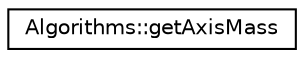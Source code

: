 digraph "Graphical Class Hierarchy"
{
 // LATEX_PDF_SIZE
  edge [fontname="Helvetica",fontsize="10",labelfontname="Helvetica",labelfontsize="10"];
  node [fontname="Helvetica",fontsize="10",shape=record];
  rankdir="LR";
  Node0 [label="Algorithms::getAxisMass",height=0.2,width=0.4,color="black", fillcolor="white", style="filled",URL="$struct_algorithms_1_1get_axis_mass.html",tooltip="Get the invariant mass in a given hemisphere (defined by it's angle wrt to axis)."];
}
